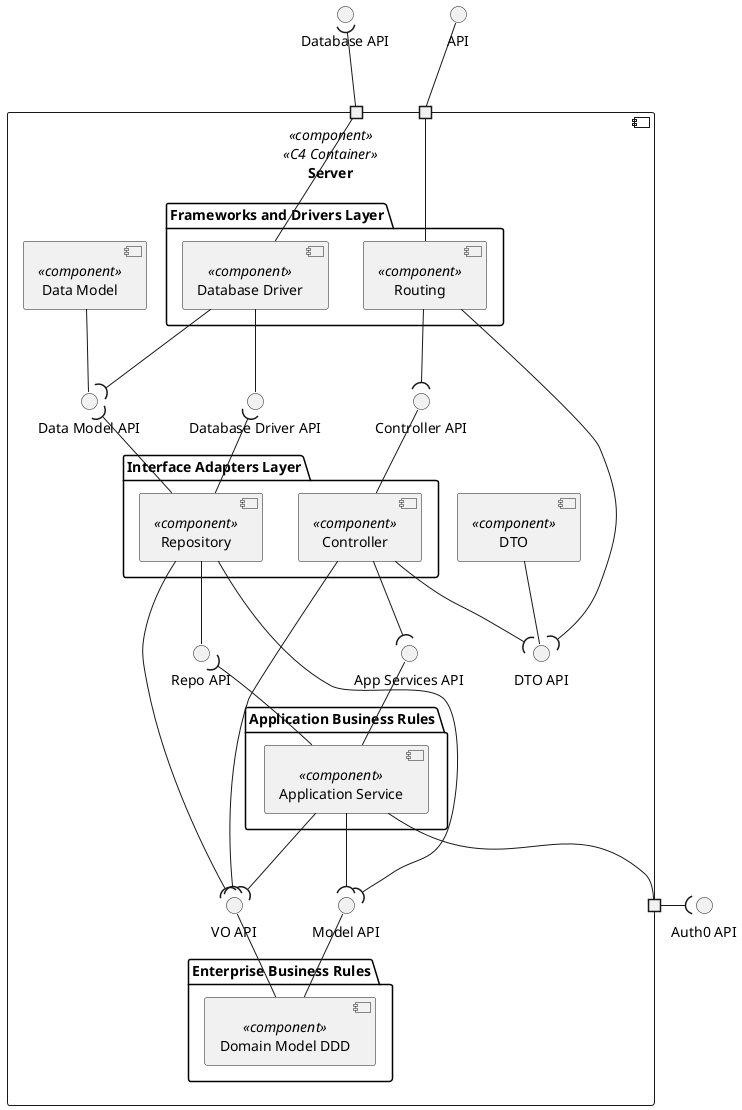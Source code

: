 @startuml logic-view
top to bottom direction

interface "API" as API
interface "Auth0 API" as A0API
interface "Database API" as DB_API

component "Server" as Server <<component>> <<C4 Container>> {
  portin " " as P1
  portin " " as P2
  portout " " as P3

  Interface "Controller API" as Controller_API
  Interface "Data Model API" as DataModel_API

  folder "Frameworks and Drivers Layer" {
    component "Database Driver" as DatabaseDriver <<component>> {
    }
    component "Routing" as Routing <<component>> {
    }
  }

  component "DTO" as DTO <<component>> {
  }

  component "Data Model" as DataModel <<component>> {
  }

  Interface "App Services API" AS ApplicationServiceAPI
  Interface "Database Driver API" AS DatabaseDriverAPI
  Interface "Repo API" AS RepoAPI
  Interface "DTO API" AS DTOAPI
  Interface "Model API" AS ModelAPI
  Interface "VO API" AS VOAPI

  folder "Interface Adapters Layer" {
    component "Controller" as Controller <<component>> {
    }
    component "Repository" as Repository <<component>> {
    }
  }

  folder "Application Business Rules" {
    component "Application Service" as ApplicationService <<component>> {
    }
  }

  folder "Enterprise Business Rules" {
    component "Domain Model DDD" as DomainModelDDD <<component>> {
    }
  }
}

API -- P1
P2 -u-( DB_API
P3 --r-( A0API

Routing --- P1
Routing --( Controller_API
Routing --( DTOAPI

DatabaseDriver -- DatabaseDriverAPI
DatabaseDriver -- P2
DatabaseDriver --( DataModel_API 

Repository -- RepoAPI
Repository -u-( DatabaseDriverAPI 
Repository -u-( DataModel_API 
Repository --( VOAPI
Repository ---( ModelAPI 

DataModel -- DataModel_API 

Controller --( ApplicationServiceAPI
Controller -u- Controller_API
Controller --( DTOAPI
Controller --( VOAPI

ApplicationService -u- ApplicationServiceAPI
ApplicationService -- P3
ApplicationService --( VOAPI
ApplicationService -u-( RepoAPI 
ApplicationService --( ModelAPI 

DTO -- DTOAPI

DomainModelDDD -u- ModelAPI 
DomainModelDDD -u- VOAPI


@enduml